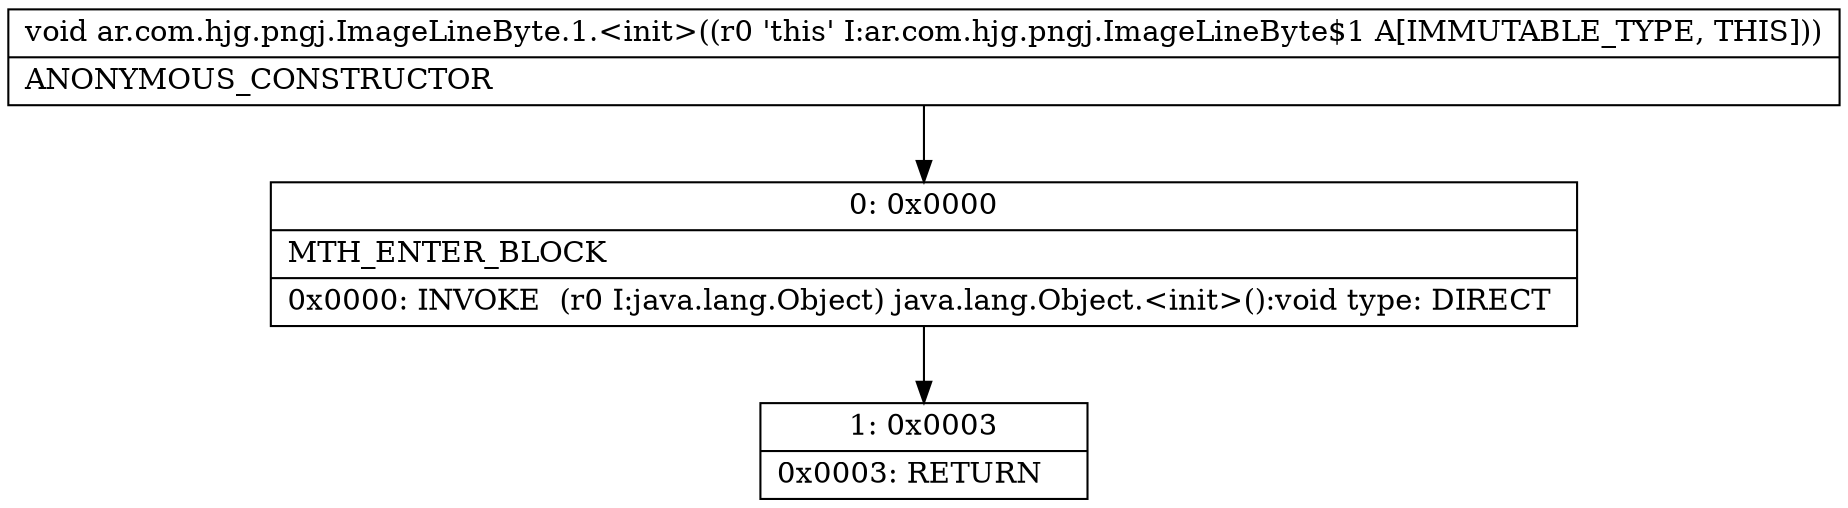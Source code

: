 digraph "CFG forar.com.hjg.pngj.ImageLineByte.1.\<init\>()V" {
Node_0 [shape=record,label="{0\:\ 0x0000|MTH_ENTER_BLOCK\l|0x0000: INVOKE  (r0 I:java.lang.Object) java.lang.Object.\<init\>():void type: DIRECT \l}"];
Node_1 [shape=record,label="{1\:\ 0x0003|0x0003: RETURN   \l}"];
MethodNode[shape=record,label="{void ar.com.hjg.pngj.ImageLineByte.1.\<init\>((r0 'this' I:ar.com.hjg.pngj.ImageLineByte$1 A[IMMUTABLE_TYPE, THIS]))  | ANONYMOUS_CONSTRUCTOR\l}"];
MethodNode -> Node_0;
Node_0 -> Node_1;
}

